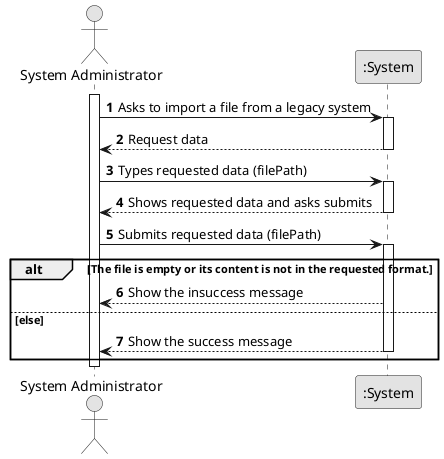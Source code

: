 @startuml
skinparam monochrome true
skinparam packageStyle rectangle
skinparam shadowing false

autonumber

actor "System Administrator" as systemAdmin
participant ":System" as System

activate systemAdmin

    systemAdmin -> System : Asks to import a file from a legacy system
    activate System

    System --> systemAdmin : Request data
    deactivate System

    systemAdmin -> System : Types requested data (filePath)
    activate System

    System --> systemAdmin : Shows requested data and asks submits
    deactivate System

    systemAdmin -> System : Submits requested data (filePath)
    activate System

    alt The file is empty or its content is not in the requested format.

    System --> systemAdmin : Show the insuccess message

    else else

    System --> systemAdmin : Show the success message

    deactivate System

    end

deactivate systemAdmin

@enduml